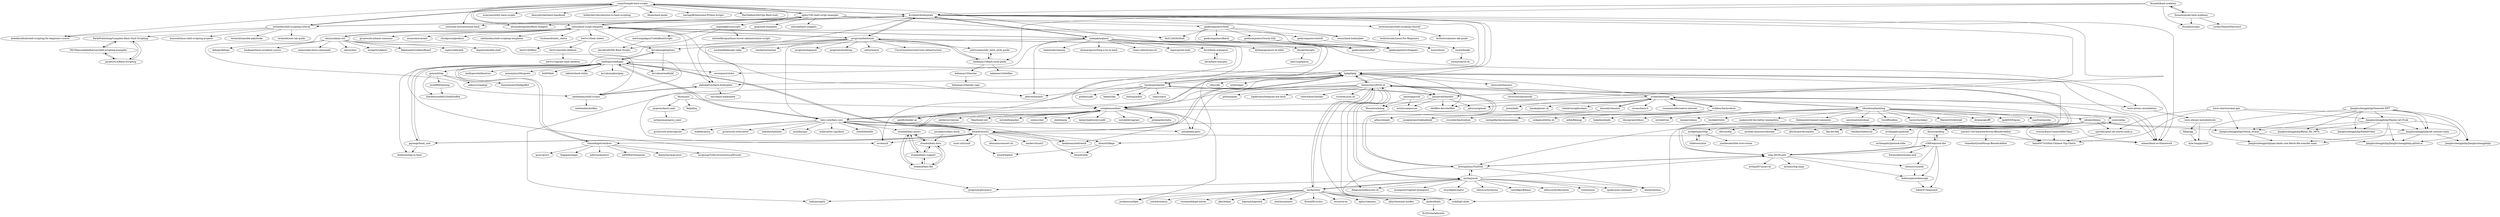 digraph G {
"ruanyf/simple-bash-scripts" -> "epety/100-shell-script-examples"
"ruanyf/simple-bash-scripts" -> "awesome-lists/awesome-bash" ["e"=1]
"ruanyf/simple-bash-scripts" -> "techarkit/shell-scripting-tutorial"
"ruanyf/simple-bash-scripts" -> "miguelgfierro/scripts"
"ruanyf/simple-bash-scripts" -> "alexanderepstein/Bash-Snippets" ["e"=1]
"ruanyf/simple-bash-scripts" -> "aviaryan/utility-bash-scripts"
"ruanyf/simple-bash-scripts" -> "denysdovhan/bash-handbook" ["e"=1]
"ruanyf/simple-bash-scripts" -> "bobbyiliev/introduction-to-bash-scripting" ["e"=1]
"ruanyf/simple-bash-scripts" -> "kvz/bash3boilerplate"
"ruanyf/simple-bash-scripts" -> "Idnan/bash-guide" ["e"=1]
"ruanyf/simple-bash-scripts" -> "ralish/bash-script-template"
"ruanyf/simple-bash-scripts" -> "kodekloudhub/shell-scripting-for-beginners-course" ["e"=1]
"ruanyf/simple-bash-scripts" -> "hastagAB/Awesome-Python-Scripts" ["e"=1]
"ruanyf/simple-bash-scripts" -> "HariSekhon/DevOps-Bash-tools" ["e"=1]
"ruanyf/simple-bash-scripts" -> "basherpm/basher"
"avleen/bashttpd" -> "jneen/balls"
"avleen/bashttpd" -> "benrady/shinatra"
"avleen/bashttpd" -> "erikfrey/bashreduce"
"avleen/bashttpd" -> "dominictarr/JSON.sh"
"avleen/bashttpd" -> "jaburns/ngincat"
"avleen/bashttpd" -> "basak/glacier-cli" ["e"=1]
"avleen/bashttpd" -> "videlalvaro/gifsockets" ["e"=1]
"avleen/bashttpd" -> "bpkg/bpkg"
"avleen/bashttpd" -> "niieani/bash-oo-framework" ["e"=1]
"avleen/bashttpd" -> "cfenollosa/bashblog"
"avleen/bashttpd" -> "revans/bash-it" ["e"=1]
"avleen/bashttpd" -> "sstephenson/bats"
"avleen/bashttpd" -> "sickill/git-dude" ["e"=1]
"avleen/bashttpd" -> "tests-always-included/mo"
"avleen/bashttpd" -> "rossjones/alternative-internet" ["e"=1]
"shellspec/shellspec" -> "ko1nksm/getoptions"
"shellspec/shellspec" -> "dodie/testing-in-bash"
"shellspec/shellspec" -> "bats-core/bats-core"
"shellspec/shellspec" -> "kward/shunit2"
"shellspec/shellspec" -> "pgrange/bash_unit"
"shellspec/shellspec" -> "SimonKagstrom/kcov"
"shellspec/shellspec" -> "reconquest/shdoc"
"shellspec/shellspec" -> "greymd/teip"
"shellspec/shellspec" -> "shellspec/shellmetrics"
"shellspec/shellspec" -> "ko1nksm/readlinkf"
"shellspec/shellspec" -> "bpkg/bpkg"
"shellspec/shellspec" -> "minamijoyo/tfmigrate" ["e"=1]
"shellspec/shellspec" -> "ksh93/ksh" ["e"=1]
"shellspec/shellspec" -> "labbots/bash-utility"
"shellspec/shellspec" -> "ko1nksm/ghostplay"
"wave-charts/avatar-gen" -> "Jianghuchengphilip/Github_Avatar"
"wave-charts/avatar-gen" -> "Jianghuchengphilip/nft-contract-main"
"wave-charts/avatar-gen" -> "heiye007/GitHub-Chinese-Top-Charts"
"wave-charts/avatar-gen" -> "Jianghuchengphilip/Master-Art-Punk"
"wave-charts/avatar-gen" -> "sportkit/sport.db.starter.node.js"
"kvz/bash3boilerplate" -> "ralish/bash-script-template"
"kvz/bash3boilerplate" -> "alphabetum/bash-boilerplate"
"kvz/bash3boilerplate" -> "progrium/bashstyle"
"kvz/bash3boilerplate" -> "niieani/bash-oo-framework" ["e"=1]
"kvz/bash3boilerplate" -> "natelandau/shell-scripts"
"kvz/bash3boilerplate" -> "jmcantrell/bashful"
"kvz/bash3boilerplate" -> "awesome-lists/awesome-bash" ["e"=1]
"kvz/bash3boilerplate" -> "matejak/argbash"
"kvz/bash3boilerplate" -> "sstephenson/bats"
"kvz/bash3boilerplate" -> "alexanderepstein/Bash-Snippets" ["e"=1]
"kvz/bash3boilerplate" -> "ruanyf/simple-bash-scripts"
"kvz/bash3boilerplate" -> "xwmx/bash-boilerplate"
"kvz/bash3boilerplate" -> "shellfire-dev/shellfire" ["e"=1]
"kvz/bash3boilerplate" -> "bpkg/bpkg"
"kvz/bash3boilerplate" -> "aelsabbahy/goss" ["e"=1]
"bats-core/bats-core" -> "sstephenson/bats"
"bats-core/bats-core" -> "kward/shunit2"
"bats-core/bats-core" -> "mvdan/sh" ["e"=1]
"bats-core/bats-core" -> "shellspec/shellspec"
"bats-core/bats-core" -> "mikefarah/yq" ["e"=1]
"bats-core/bats-core" -> "koalaman/shellcheck" ["e"=1]
"bats-core/bats-core" -> "gruntwork-io/terratest" ["e"=1]
"bats-core/bats-core" -> "aelsabbahy/goss" ["e"=1]
"bats-core/bats-core" -> "niieani/bash-oo-framework" ["e"=1]
"bats-core/bats-core" -> "hadolint/hadolint" ["e"=1]
"bats-core/bats-core" -> "mozilla/sops" ["e"=1]
"bats-core/bats-core" -> "kubernetes-sigs/kind" ["e"=1]
"bats-core/bats-core" -> "ztombol/bats-assert"
"bats-core/bats-core" -> "roboll/helmfile" ["e"=1]
"bats-core/bats-core" -> "gruntwork-io/terragrunt" ["e"=1]
"cfenollosa/bashblog" -> "hmngwy/jenny"
"cfenollosa/bashblog" -> "buckket/twtxt" ["e"=1]
"cfenollosa/bashblog" -> "makeworld-the-better-one/amfora" ["e"=1]
"cfenollosa/bashblog" -> "thebearjew/commit-comments" ["e"=1]
"cfenollosa/bashblog" -> "newsboat/newsboat" ["e"=1]
"cfenollosa/bashblog" -> "jifunks/botany"
"cfenollosa/bashblog" -> "ttscoff/mdless" ["e"=1]
"cfenollosa/bashblog" -> "taylorchu/baker"
"cfenollosa/bashblog" -> "nuex/zodiac"
"cfenollosa/bashblog" -> "MasterQ32/kristall" ["e"=1]
"cfenollosa/bashblog" -> "avleen/bashttpd"
"cfenollosa/bashblog" -> "dylanaraps/fff" ["e"=1]
"cfenollosa/bashblog" -> "Jack000/Expose" ["e"=1]
"cfenollosa/bashblog" -> "mayfrost/guides" ["e"=1]
"cfenollosa/bashblog" -> "estrabd/vee"
"tests-always-included/mo" -> "tests-always-included/wick"
"kward/shunit2" -> "kward/log4sh"
"kward/shunit2" -> "bats-core/bats-core"
"kward/shunit2" -> "sstephenson/bats"
"kward/shunit2" -> "shellspec/shellspec"
"kward/shunit2" -> "kward/shflags"
"kward/shunit2" -> "pgrange/bash_unit"
"kward/shunit2" -> "lehmannro/assert.sh" ["e"=1]
"kward/shunit2" -> "bpkg/bpkg"
"kward/shunit2" -> "niieani/bash-oo-framework" ["e"=1]
"kward/shunit2" -> "mvdan/sh" ["e"=1]
"kward/shunit2" -> "SimonKagstrom/kcov"
"kward/shunit2" -> "kward/shlib"
"kward/shunit2" -> "koalaman/shellcheck" ["e"=1]
"kward/shunit2" -> "zandev/shunit2"
"kward/shunit2" -> "zunit-zsh/zunit" ["e"=1]
"sstephenson/bats" -> "bats-core/bats-core"
"sstephenson/bats" -> "koalaman/shellcheck" ["e"=1]
"sstephenson/bats" -> "jordansissel/fpm" ["e"=1]
"sstephenson/bats" -> "aelsabbahy/goss" ["e"=1]
"sstephenson/bats" -> "kward/shunit2"
"sstephenson/bats" -> "niieani/bash-oo-framework" ["e"=1]
"sstephenson/bats" -> "jedi4ever/veewee" ["e"=1]
"sstephenson/bats" -> "Yelp/dumb-init" ["e"=1]
"sstephenson/bats" -> "mitchellh/packer" ["e"=1]
"sstephenson/bats" -> "coreos/clair" ["e"=1]
"sstephenson/bats" -> "stedolan/jq" ["e"=1]
"sstephenson/bats" -> "kelseyhightower/confd" ["e"=1]
"sstephenson/bats" -> "mitchellh/vagrant" ["e"=1]
"sstephenson/bats" -> "philpep/testinfra" ["e"=1]
"sstephenson/bats" -> "spotify/docker-gc" ["e"=1]
"mertcangokgoz/UsefulBashScripts" -> "davidhcefx/My-Bash-Scripts"
"pgrange/bash_unit" -> "dodie/testing-in-bash"
"pgrange/bash_unit" -> "shellspec/shellspec"
"pgrange/bash_unit" -> "kward/shunit2"
"lhunath/guide.bash.academy" -> "lhunath/bash.academy"
"lhunath/guide.bash.academy" -> "lhunath/scripts"
"lhunath/guide.bash.academy" -> "Lyndir/MasterPassword" ["e"=1]
"nuex/zodiac" -> "darius/awklisp"
"Md-MamunAbdulKayum/shell-scripting-examples" -> "jayant2014/Bash-Scripting"
"Md-MamunAbdulKayum/shell-scripting-examples" -> "PacktPublishing/Complete-Bash-Shell-Scripting-"
"PacktPublishing/Complete-Bash-Shell-Scripting-" -> "Md-MamunAbdulKayum/shell-scripting-examples"
"PacktPublishing/Complete-Bash-Shell-Scripting-" -> "jayant2014/Bash-Scripting"
"jayant2014/Bash-Scripting" -> "Md-MamunAbdulKayum/shell-scripting-examples"
"jayant2014/Bash-Scripting" -> "PacktPublishing/Complete-Bash-Shell-Scripting-"
"bpkg/bpkg" -> "basherpm/basher"
"bpkg/bpkg" -> "clibs/clib" ["e"=1]
"bpkg/bpkg" -> "niieani/bash-oo-framework" ["e"=1]
"bpkg/bpkg" -> "sstephenson/bats"
"bpkg/bpkg" -> "jmcantrell/bashful"
"bpkg/bpkg" -> "bats-core/bats-core"
"bpkg/bpkg" -> "shellfire-dev/shellfire" ["e"=1]
"bpkg/bpkg" -> "shellspec/shellspec"
"bpkg/bpkg" -> "dominictarr/JSON.sh"
"bpkg/bpkg" -> "tests-always-included/mo"
"bpkg/bpkg" -> "kward/shunit2"
"bpkg/bpkg" -> "alphabetum/bash-boilerplate"
"bpkg/bpkg" -> "chriscool/sharness"
"bpkg/bpkg" -> "rylnd/shpec"
"bpkg/bpkg" -> "kristopolous/TickTick"
"alphabetum/bash-boilerplate" -> "oxyc/bash-boilerplate"
"alphabetum/bash-boilerplate" -> "natelandau/shell-scripts"
"skx/sysadmin-util" -> "skx/sysbox"
"skx/sysadmin-util" -> "inviqa/SysAdmin"
"skx/sysadmin-util" -> "flakshack/SysAdminBoard" ["e"=1]
"skx/sysadmin-util" -> "supercrabtree/k" ["e"=1]
"skx/sysadmin-util" -> "ralish/bash-script-template"
"skx/sysadmin-util" -> "dominis/ansible-shell" ["e"=1]
"skx/sysadmin-util" -> "debops/debops" ["e"=1]
"skx/sysadmin-util" -> "hackman/linux-sysadmin-course"
"skx/sysadmin-util" -> "natelandau/shell-scripts"
"skx/sysadmin-util" -> "unixorn/git-extra-commands" ["e"=1]
"matejak/argbash" -> "Anvil/bash-argsparse"
"matejak/argbash" -> "kvz/bash3boilerplate"
"matejak/argbash" -> "ko1nksm/getoptions"
"matejak/argbash" -> "kward/shflags"
"matejak/argbash" -> "mvdan/sh" ["e"=1]
"matejak/argbash" -> "docopt/docopts"
"matejak/argbash" -> "reconquest/shdoc"
"matejak/argbash" -> "leahneukirchen/nq" ["e"=1]
"matejak/argbash" -> "niieani/bash-oo-framework" ["e"=1]
"matejak/argbash" -> "dylanaraps/writing-a-tui-in-bash" ["e"=1]
"matejak/argbash" -> "ralish/bash-script-template"
"matejak/argbash" -> "team-video/aviary.sh" ["e"=1]
"matejak/argbash" -> "vaporup/ssh-tools" ["e"=1]
"matejak/argbash" -> "pforret/bashew"
"matejak/argbash" -> "dylanaraps/pure-sh-bible" ["e"=1]
"0k/shyaml" -> "jasperes/bash-yaml"
"0k/shyaml" -> "fiatjaf/jiq" ["e"=1]
"0k/shyaml" -> "sstephenson/bats"
"azet/community_bash_style_guide" -> "bahamas10/bash-style-guide"
"SimonKagstrom/kcov" -> "infertux/bashcov"
"SimonKagstrom/kcov" -> "shellspec/shellspec"
"SimonKagstrom/kcov" -> "xd009642/tarpaulin" ["e"=1]
"SimonKagstrom/kcov" -> "kennytm/cargo-kcov"
"SimonKagstrom/kcov" -> "nccgroup/TriforceLinuxSyscallFuzzer" ["e"=1]
"SimonKagstrom/kcov" -> "gcovr/gcovr" ["e"=1]
"SimonKagstrom/kcov" -> "llogiq/mutagen" ["e"=1]
"progrium/bashstyle" -> "kvz/bash3boilerplate"
"progrium/bashstyle" -> "bahamas10/bash-style-guide"
"progrium/bashstyle" -> "ralish/bash-script-template"
"progrium/bashstyle" -> "progrium/logspout" ["e"=1]
"progrium/bashstyle" -> "sstephenson/bats"
"progrium/bashstyle" -> "azet/community_bash_style_guide"
"progrium/bashstyle" -> "progrium/buildstep" ["e"=1]
"progrium/bashstyle" -> "zettio/weave" ["e"=1]
"progrium/bashstyle" -> "CiscoCloud/microservices-infrastructure" ["e"=1]
"progrium/bashstyle" -> "progrium/gitreceive" ["e"=1]
"progrium/bashstyle" -> "bats-core/bats-core"
"progrium/bashstyle" -> "spotify/docker-gc" ["e"=1]
"progrium/bashstyle" -> "michaeldfallen/git-radar" ["e"=1]
"progrium/bashstyle" -> "mvdan/sh" ["e"=1]
"progrium/bashstyle" -> "rancherio/rancher" ["e"=1]
"greymd/teip" -> "jiro4989/textimg"
"greymd/teip" -> "nekoruri/readcgi" ["e"=1]
"greymd/teip" -> "theoldmoon0602/ShellGeiBot"
"greymd/teip" -> "theoremoon/ShellgeiBot"
"erikfrey/bashreduce" -> "mfisk/filemap"
"erikfrey/bashreduce" -> "linkedin/datafu" ["e"=1]
"erikfrey/bashreduce" -> "avleen/bashttpd"
"erikfrey/bashreduce" -> "discoproject/disco" ["e"=1]
"erikfrey/bashreduce" -> "rcrowley/bashreduce"
"erikfrey/bashreduce" -> "michaelfairley/mincemeatpy" ["e"=1]
"erikfrey/bashreduce" -> "mikeplus64/fun.sh"
"dominictarr/JSON.sh" -> "step-/JSON.awk"
"dominictarr/JSON.sh" -> "kristopolous/TickTick"
"dominictarr/JSON.sh" -> "micha/jsawk"
"dominictarr/JSON.sh" -> "micha/resty"
"dominictarr/JSON.sh" -> "holman/spark" ["e"=1]
"dominictarr/JSON.sh" -> "jayferd/balls"
"dominictarr/JSON.sh" -> "avleen/bashttpd"
"dominictarr/JSON.sh" -> "sstephenson/bats"
"dominictarr/JSON.sh" -> "ddopson/underscore-cli" ["e"=1]
"dominictarr/JSON.sh" -> "bpkg/bpkg"
"dominictarr/JSON.sh" -> "github/janky" ["e"=1]
"dominictarr/JSON.sh" -> "topkecleon/telegram-bot-bash" ["e"=1]
"dominictarr/JSON.sh" -> "steeve/boot2docker" ["e"=1]
"dominictarr/JSON.sh" -> "sickill/git-dude" ["e"=1]
"dominictarr/JSON.sh" -> "rcrowley/json.sh"
"Jianghuchengphilip/Generate-NFT" -> "Jianghuchengphilip/Master-Art-Punk"
"Jianghuchengphilip/Generate-NFT" -> "Jianghuchengphilip/nft-contract-main"
"Jianghuchengphilip/Generate-NFT" -> "Jianghuchengphilip/Github_Avatar"
"Jianghuchengphilip/Generate-NFT" -> "Jianghuchengphilip/Jianghuchengphilip.github.io"
"Jianghuchengphilip/Generate-NFT" -> "Jianghuchengphilip/Jianghuchengphilip"
"Jianghuchengphilip/Generate-NFT" -> "Jianghuchengphilip/pan.baidu.com-Batch-file-transfer-main"
"Jianghuchengphilip/Generate-NFT" -> "Jianghuchengphilip/Blend_My_NFTs"
"Jianghuchengphilip/Generate-NFT" -> "Jianghuchengphilip/PaddleVideo"
"kward/shflags" -> "kward/log4sh"
"kward/shflags" -> "kward/shlib"
"jiro4989/textimg" -> "theoldmoon0602/ShellGeiBot"
"docopt/docopts" -> "nk412/optparse"
"chriscool/sharness" -> "chriscool/sharnessify"
"jmcantrell/bashful" -> "jaburns/ngincat"
"jmcantrell/bashful" -> "basherpm/basher"
"jmcantrell/bashful" -> "Mosai/workshop"
"jmcantrell/bashful" -> "shellfire-dev/shellfire" ["e"=1]
"jmcantrell/bashful" -> "erichs/composure"
"techarkit/shell-scripting-tutorial" -> "epety/100-shell-script-examples"
"techarkit/shell-scripting-tutorial" -> "ruanyf/simple-bash-scripts"
"techarkit/shell-scripting-tutorial" -> "kodekloudhub/shell-scripting-for-beginners-course" ["e"=1]
"techarkit/shell-scripting-tutorial" -> "houssoli/linux-shell-scripting-projects"
"techarkit/shell-scripting-tutorial" -> "PacktPublishing/Complete-Bash-Shell-Scripting-"
"techarkit/shell-scripting-tutorial" -> "techarkit/ansible-palybooks"
"techarkit/shell-scripting-tutorial" -> "techarkit/aws-lab-guide"
"ralish/bash-script-template" -> "kvz/bash3boilerplate"
"ralish/bash-script-template" -> "gruntwork-io/bash-commons" ["e"=1]
"ralish/bash-script-template" -> "pforret/bashew"
"ralish/bash-script-template" -> "natelandau/shell-scripts"
"ralish/bash-script-template" -> "mumoshu/variant" ["e"=1]
"ralish/bash-script-template" -> "alphabetum/bash-boilerplate"
"ralish/bash-script-template" -> "progrium/bashstyle"
"ralish/bash-script-template" -> "cloudposse/geodesic" ["e"=1]
"ralish/bash-script-template" -> "skx/sysadmin-util"
"ralish/bash-script-template" -> "natelandau/shell-scripting-templates"
"ralish/bash-script-template" -> "ko1nksm/getoptions"
"ralish/bash-script-template" -> "Cyclenerd/static_status" ["e"=1]
"ralish/bash-script-template" -> "xwmx/bash-boilerplate"
"ralish/bash-script-template" -> "matejak/argbash"
"ralish/bash-script-template" -> "bertvv/cheat-sheets"
"benrady/shinatra" -> "avleen/bashttpd"
"benrady/shinatra" -> "josephernest/talktalktalk"
"benrady/shinatra" -> "adtac/climate" ["e"=1]
"micha/jsawk" -> "micha/resty"
"micha/jsawk" -> "dominictarr/JSON.sh"
"micha/jsawk" -> "kristopolous/TickTick"
"micha/jsawk" -> "step-/JSON.awk"
"micha/jsawk" -> "trentm/json" ["e"=1]
"micha/jsawk" -> "ddopson/underscore-cli" ["e"=1]
"micha/jsawk" -> "keenerd/jshon"
"micha/jsawk" -> "zpoley/json-command"
"micha/jsawk" -> "monigusto/vagrant-monigusto" ["e"=1]
"micha/jsawk" -> "etsy/deployinator" ["e"=1]
"micha/jsawk" -> "obfuscurity/tasseo" ["e"=1]
"micha/jsawk" -> "rashidkpc/Kibana" ["e"=1]
"micha/jsawk" -> "obfuscurity/descartes" ["e"=1]
"micha/jsawk" -> "progrium/gitreceive" ["e"=1]
"micha/resty" -> "micha/jsawk"
"micha/resty" -> "dominictarr/JSON.sh"
"micha/resty" -> "zolrath/wemux" ["e"=1]
"micha/resty" -> "visionmedia/git-extras" ["e"=1]
"micha/resty" -> "jkbr/httpie" ["e"=1]
"micha/resty" -> "logstash/logstash" ["e"=1]
"micha/resty" -> "jayferd/balls"
"micha/resty" -> "aziz/tmuxinator" ["e"=1]
"micha/resty" -> "Russell91/sshrc" ["e"=1]
"micha/resty" -> "rerun/rerun" ["e"=1]
"micha/resty" -> "aphyr/riemann" ["e"=1]
"micha/resty" -> "jordansissel/fpm" ["e"=1]
"micha/resty" -> "sickill/git-dude" ["e"=1]
"micha/resty" -> "alloy/terminal-notifier" ["e"=1]
"micha/resty" -> "holman/spark" ["e"=1]
"miguelgfierro/scripts" -> "mertcangokgoz/UsefulBashScripts"
"miguelgfierro/scripts" -> "davidhcefx/My-Bash-Scripts"
"miguelgfierro/scripts" -> "mitchellkrogza/linux-server-administration-scripts"
"kristopolous/TickTick" -> "dominictarr/JSON.sh"
"kristopolous/TickTick" -> "step-/JSON.awk"
"kristopolous/TickTick" -> "micha/jsawk"
"kristopolous/TickTick" -> "jayferd/balls"
"kristopolous/TickTick" -> "keenerd/jshon"
"epety/100-shell-script-examples" -> "techarkit/shell-scripting-tutorial"
"epety/100-shell-script-examples" -> "ruanyf/simple-bash-scripts"
"epety/100-shell-script-examples" -> "onlyshk/bash-snippets"
"epety/100-shell-script-examples" -> "miguelgfierro/scripts"
"epety/100-shell-script-examples" -> "geekcomputers/Shell"
"epety/100-shell-script-examples" -> "qjcg/shell-examples"
"epety/100-shell-script-examples" -> "dxd132630/Shell"
"epety/100-shell-script-examples" -> "techtutorials/shell-scripting-tutorial"
"basherpm/basher" -> "bpkg/bpkg"
"basherpm/basher" -> "jmcantrell/bashful"
"basherpm/basher" -> "pforret/bashew"
"basherpm/basher" -> "kdabir/has" ["e"=1]
"basherpm/basher" -> "bashup/mdsh"
"basherpm/basher" -> "isaacs/nave" ["e"=1]
"basherpm/basher" -> "pindexis/qfc" ["e"=1]
"basecamp/sub" -> "erichs/composure"
"basecamp/sub" -> "Mosai/workshop"
"xwmx/bindle" -> "xwmx/search.sh"
"techtutorials/shell-scripting-tutorial" -> "techtutorials/Linux-For-Beginners"
"techtutorials/shell-scripting-tutorial" -> "techtutorials/aws-lab-guide"
"lhunath/bash.academy" -> "lhunath/guide.bash.academy"
"lhunath/bash.academy" -> "lhunath/scripts"
"lhunath/bash.academy" -> "kvz/bash3boilerplate"
"lhunath/bash.academy" -> "bahamas10/bash-style-guide"
"ko1nksm/getoptions" -> "shellspec/shellspec"
"ko1nksm/getoptions" -> "ko1nksm/readlinkf"
"bahamas10/bash-style-guide" -> "azet/community_bash_style_guide"
"bahamas10/bash-style-guide" -> "bahamas10/basher"
"bahamas10/bash-style-guide" -> "progrium/bashstyle"
"bahamas10/bash-style-guide" -> "bahamas10/dotfiles"
"xwmx/bash-boilerplate" -> "xwmx/bindle"
"xwmx/bash-boilerplate" -> "xwmx/hosts"
"step-/JSON.awk" -> "e36freak/awk-libs"
"step-/JSON.awk" -> "dubiousjim/awkenough"
"step-/JSON.awk" -> "dominictarr/JSON.sh"
"step-/JSON.awk" -> "cheusov/runawk"
"step-/JSON.awk" -> "archan937/jsonv.sh"
"step-/JSON.awk" -> "kristopolous/TickTick"
"step-/JSON.awk" -> "mrmanc/log-ninja" ["e"=1]
"step-/JSON.awk" -> "nuex/zodiac"
"Jianghuchengphilip/Master-Art-Punk" -> "Jianghuchengphilip/nft-contract-main"
"Jianghuchengphilip/Master-Art-Punk" -> "Jianghuchengphilip/Jianghuchengphilip.github.io"
"Jianghuchengphilip/Master-Art-Punk" -> "Jianghuchengphilip/Jianghuchengphilip"
"Jianghuchengphilip/Master-Art-Punk" -> "Jianghuchengphilip/pan.baidu.com-Batch-file-transfer-main"
"Jianghuchengphilip/Master-Art-Punk" -> "Jianghuchengphilip/Github_Avatar"
"Jianghuchengphilip/Master-Art-Punk" -> "Jianghuchengphilip/Blend_My_NFTs"
"Jianghuchengphilip/Master-Art-Punk" -> "Jianghuchengphilip/PaddleVideo"
"geekcomputers/Shell" -> "geekcomputers/Batch"
"geekcomputers/Shell" -> "geekcomputers/Oracle-SQL"
"geekcomputers/Shell" -> "geekcomputers/Perl"
"geekcomputers/Shell" -> "geekcomputers/Snippets"
"geekcomputers/Shell" -> "dxd132630/Shell"
"geekcomputers/Shell" -> "geekcomputers/AutoIt"
"geekcomputers/AutoIt" -> "geekcomputers/Snippets"
"archangelic/pinhook" -> "archangelic/pinhook-tilde"
"jifunks/botany" -> "desvox/bbj"
"jifunks/botany" -> "modgethanc/ttbp"
"jifunks/botany" -> "heiye007/GitHub-Chinese-Top-Charts"
"jifunks/botany" -> "michael-lazar/astrobotany" ["e"=1]
"jifunks/botany" -> "Jianghuchengphilip/nft-contract-main"
"jifunks/botany" -> "jfmcbrayer/brutaldon" ["e"=1]
"jifunks/botany" -> "sportkit/sport.db.starter.node.js"
"jifunks/botany" -> "archangelic/pinhook"
"jifunks/botany" -> "bbj-dev/bbj"
"jifunks/botany" -> "vilmibm/tildemush"
"jifunks/botany" -> "Jianghuchengphilip/Github_Avatar"
"modgethanc/ttbp" -> "jumblesale/tilde.town-twine"
"modgethanc/ttbp" -> "tildetown/zine"
"tildetown/zine" -> "modgethanc/ttbp"
"winrey/EasyConnectedInChina" -> "heiye007/GitHub-Chinese-Top-Charts"
"Jianghuchengphilip/Github_Avatar" -> "Jianghuchengphilip/Jianghuchengphilip.github.io"
"Jianghuchengphilip/Github_Avatar" -> "Jianghuchengphilip/pan.baidu.com-Batch-file-transfer-main"
"jayferd/balls" -> "EvilTosha/labirinth"
"geekcomputers/Oracle-SQL" -> "geekcomputers/Perl"
"geekcomputers/Oracle-SQL" -> "geekcomputers/Snippets"
"bertvv/cheat-sheets" -> "bertvv/ansible-skeleton"
"bertvv/cheat-sheets" -> "bertvv/dotfiles"
"bertvv/ansible-skeleton" -> "bertvv/vagrant-shell-skeleton"
"yanch2116/CharacterDriven-BlenderAddon" -> "vltmedia/QuickMocap-BlenderAddon"
"yanch2116/CharacterDriven-BlenderAddon" -> "heiye007/GitHub-Chinese-Top-Charts"
"jasonkarns/bats-mock" -> "ztombol/bats-docs"
"ztombol/bats-docs" -> "ztombol/bats-file"
"ztombol/bats-docs" -> "ztombol/bats-support"
"ztombol/bats-docs" -> "ztombol/bats-assert"
"ztombol/bats-file" -> "ztombol/bats-docs"
"ztombol/bats-file" -> "ztombol/bats-support"
"ztombol/bats-file" -> "ztombol/bats-assert"
"ztombol/bats-support" -> "ztombol/bats-assert"
"ztombol/bats-support" -> "ztombol/bats-file"
"ztombol/bats-support" -> "ztombol/bats-docs"
"natelandau/shell-scripts" -> "natelandau/dotfiles"
"natelandau/shell-scripts" -> "alphabetum/bash-boilerplate"
"tests-always-included/wick" -> "fidian/gg"
"tests-always-included/wick" -> "kyle-long/pyshelf"
"e36freak/awk-libs" -> "dubiousjim/awkenough"
"e36freak/awk-libs" -> "cheusov/runawk"
"e36freak/awk-libs" -> "step-/JSON.awk"
"e36freak/awk-libs" -> "darius/awklisp"
"e36freak/awk-libs" -> "b4b4r07/manyawk"
"e36freak/awk-libs" -> "freznicek/awesome-awk"
"Anvil/bash-argsparse" -> "Anvil/bash-doxygen"
"Anvil/bash-doxygen" -> "Anvil/bash-argsparse"
"ztombol/bats-assert" -> "ztombol/bats-support"
"ztombol/bats-assert" -> "ztombol/bats-file"
"ztombol/bats-assert" -> "ztombol/bats-docs"
"geekcomputers/Batch" -> "geekcomputers/Snippets"
"geekcomputers/Batch" -> "geekcomputers/Perl"
"jasperes/bash-yaml" -> "mrbaseman/parse_yaml"
"darius/awklisp" -> "e36freak/awk-libs"
"Jianghuchengphilip/nft-contract-main" -> "Jianghuchengphilip/Jianghuchengphilip.github.io"
"Jianghuchengphilip/nft-contract-main" -> "Jianghuchengphilip/pan.baidu.com-Batch-file-transfer-main"
"Jianghuchengphilip/nft-contract-main" -> "Jianghuchengphilip/Jianghuchengphilip"
"cheusov/runawk" -> "dubiousjim/awkenough"
"dubiousjim/awkenough" -> "b4b4r07/manyawk"
"bahamas10/basher" -> "bahamas10/basher-repo"
"fidian/gg" -> "kyle-long/pyshelf"
"sportkit/sport.db.starter.node.js" -> "heiye007/GitHub-Chinese-Top-Charts"
"ruanyf/simple-bash-scripts" ["l"="-10.81,-17.723"]
"epety/100-shell-script-examples" ["l"="-10.88,-17.775"]
"awesome-lists/awesome-bash" ["l"="27.88,-19.425"]
"techarkit/shell-scripting-tutorial" ["l"="-10.884,-17.731"]
"miguelgfierro/scripts" ["l"="-10.87,-17.752"]
"alexanderepstein/Bash-Snippets" ["l"="28.28,-19.377"]
"aviaryan/utility-bash-scripts" ["l"="-10.855,-17.704"]
"denysdovhan/bash-handbook" ["l"="28.137,-19.305"]
"bobbyiliev/introduction-to-bash-scripting" ["l"="22.069,-27.675"]
"kvz/bash3boilerplate" ["l"="-10.706,-17.668"]
"Idnan/bash-guide" ["l"="28.302,-19.346"]
"ralish/bash-script-template" ["l"="-10.752,-17.653"]
"kodekloudhub/shell-scripting-for-beginners-course" ["l"="-10.492,0.832"]
"hastagAB/Awesome-Python-Scripts" ["l"="25.525,-20.832"]
"HariSekhon/DevOps-Bash-tools" ["l"="-7.998,0.622"]
"basherpm/basher" ["l"="-10.666,-17.708"]
"avleen/bashttpd" ["l"="-10.442,-17.741"]
"jneen/balls" ["l"="-10.437,-17.687"]
"benrady/shinatra" ["l"="-10.389,-17.729"]
"erikfrey/bashreduce" ["l"="-10.393,-17.68"]
"dominictarr/JSON.sh" ["l"="-10.484,-17.815"]
"jaburns/ngincat" ["l"="-10.506,-17.69"]
"basak/glacier-cli" ["l"="11.78,-29.233"]
"videlalvaro/gifsockets" ["l"="11.475,-31.925"]
"bpkg/bpkg" ["l"="-10.587,-17.743"]
"niieani/bash-oo-framework" ["l"="-11.714,-17.921"]
"cfenollosa/bashblog" ["l"="-10.326,-17.765"]
"revans/bash-it" ["l"="-10.19,-22.502"]
"sstephenson/bats" ["l"="-10.588,-17.787"]
"sickill/git-dude" ["l"="11.954,-29.222"]
"tests-always-included/mo" ["l"="-10.497,-17.734"]
"rossjones/alternative-internet" ["l"="10.525,-34.187"]
"shellspec/shellspec" ["l"="-10.671,-17.741"]
"ko1nksm/getoptions" ["l"="-10.71,-17.704"]
"dodie/testing-in-bash" ["l"="-10.7,-17.78"]
"bats-core/bats-core" ["l"="-10.64,-17.797"]
"kward/shunit2" ["l"="-10.635,-17.755"]
"pgrange/bash_unit" ["l"="-10.675,-17.771"]
"SimonKagstrom/kcov" ["l"="-10.611,-17.709"]
"reconquest/shdoc" ["l"="-10.687,-17.69"]
"greymd/teip" ["l"="-10.769,-17.63"]
"shellspec/shellmetrics" ["l"="-10.71,-17.761"]
"ko1nksm/readlinkf" ["l"="-10.702,-17.731"]
"minamijoyo/tfmigrate" ["l"="-8.689,-0.97"]
"ksh93/ksh" ["l"="-10.409,-18.551"]
"labbots/bash-utility" ["l"="-10.726,-17.785"]
"ko1nksm/ghostplay" ["l"="-10.698,-17.751"]
"wave-charts/avatar-gen" ["l"="-10.125,-17.775"]
"Jianghuchengphilip/Github_Avatar" ["l"="-10.124,-17.754"]
"Jianghuchengphilip/nft-contract-main" ["l"="-10.116,-17.761"]
"heiye007/GitHub-Chinese-Top-Charts" ["l"="-10.145,-17.747"]
"Jianghuchengphilip/Master-Art-Punk" ["l"="-10.098,-17.764"]
"sportkit/sport.db.starter.node.js" ["l"="-10.15,-17.765"]
"alphabetum/bash-boilerplate" ["l"="-10.735,-17.703"]
"progrium/bashstyle" ["l"="-10.662,-17.657"]
"natelandau/shell-scripts" ["l"="-10.775,-17.678"]
"jmcantrell/bashful" ["l"="-10.601,-17.668"]
"matejak/argbash" ["l"="-10.711,-17.631"]
"xwmx/bash-boilerplate" ["l"="-10.744,-17.603"]
"shellfire-dev/shellfire" ["l"="-12.278,-20.324"]
"aelsabbahy/goss" ["l"="-8.706,-1.122"]
"mvdan/sh" ["l"="-13.571,1.497"]
"mikefarah/yq" ["l"="-10.513,0.107"]
"koalaman/shellcheck" ["l"="-11.444,-18.117"]
"gruntwork-io/terratest" ["l"="-8.622,-1.131"]
"hadolint/hadolint" ["l"="-10.437,0.133"]
"mozilla/sops" ["l"="-10.442,0.077"]
"kubernetes-sigs/kind" ["l"="-10.656,0.024"]
"ztombol/bats-assert" ["l"="-10.633,-17.905"]
"roboll/helmfile" ["l"="-10.64,0.289"]
"gruntwork-io/terragrunt" ["l"="-8.667,-1.125"]
"hmngwy/jenny" ["l"="-10.29,-17.742"]
"buckket/twtxt" ["l"="25.86,-20.336"]
"makeworld-the-better-one/amfora" ["l"="-25.37,-21.979"]
"thebearjew/commit-comments" ["l"="-9.277,-17.639"]
"newsboat/newsboat" ["l"="-8.949,-20.226"]
"jifunks/botany" ["l"="-10.179,-17.766"]
"ttscoff/mdless" ["l"="-13.143,20.516"]
"taylorchu/baker" ["l"="-10.295,-17.789"]
"nuex/zodiac" ["l"="-10.359,-17.817"]
"MasterQ32/kristall" ["l"="-25.39,-21.939"]
"dylanaraps/fff" ["l"="-9.166,-20.043"]
"Jack000/Expose" ["l"="28.004,-18.989"]
"mayfrost/guides" ["l"="-9.048,-20.308"]
"estrabd/vee" ["l"="-10.29,-17.766"]
"tests-always-included/wick" ["l"="-10.477,-17.754"]
"kward/log4sh" ["l"="-10.632,-17.717"]
"kward/shflags" ["l"="-10.645,-17.69"]
"lehmannro/assert.sh" ["l"="-15.578,-6.691"]
"kward/shlib" ["l"="-10.643,-17.726"]
"zandev/shunit2" ["l"="-10.672,-17.796"]
"zunit-zsh/zunit" ["l"="-11.516,-18.91"]
"jordansissel/fpm" ["l"="-14.169,-6.775"]
"jedi4ever/veewee" ["l"="-14.173,-6.878"]
"Yelp/dumb-init" ["l"="-14.388,-6.216"]
"mitchellh/packer" ["l"="-14.198,-6.696"]
"coreos/clair" ["l"="-10.905,0.303"]
"stedolan/jq" ["l"="-11.496,-18.084"]
"kelseyhightower/confd" ["l"="-14.276,-6.346"]
"mitchellh/vagrant" ["l"="-14.108,-6.783"]
"philpep/testinfra" ["l"="-15.657,-8.093"]
"spotify/docker-gc" ["l"="-14.294,-6.242"]
"mertcangokgoz/UsefulBashScripts" ["l"="-10.908,-17.751"]
"davidhcefx/My-Bash-Scripts" ["l"="-10.893,-17.755"]
"lhunath/guide.bash.academy" ["l"="-10.658,-17.482"]
"lhunath/bash.academy" ["l"="-10.662,-17.534"]
"lhunath/scripts" ["l"="-10.64,-17.502"]
"Lyndir/MasterPassword" ["l"="-29.557,-22.25"]
"darius/awklisp" ["l"="-10.344,-17.852"]
"Md-MamunAbdulKayum/shell-scripting-examples" ["l"="-10.977,-17.704"]
"jayant2014/Bash-Scripting" ["l"="-10.981,-17.719"]
"PacktPublishing/Complete-Bash-Shell-Scripting-" ["l"="-10.956,-17.717"]
"clibs/clib" ["l"="-11.687,22.457"]
"chriscool/sharness" ["l"="-10.542,-17.71"]
"rylnd/shpec" ["l"="-10.54,-17.747"]
"kristopolous/TickTick" ["l"="-10.484,-17.843"]
"oxyc/bash-boilerplate" ["l"="-10.763,-17.734"]
"skx/sysadmin-util" ["l"="-10.829,-17.636"]
"skx/sysbox" ["l"="-10.888,-17.62"]
"inviqa/SysAdmin" ["l"="-10.868,-17.64"]
"flakshack/SysAdminBoard" ["l"="-15.628,-4.986"]
"supercrabtree/k" ["l"="-11.452,-18.754"]
"dominis/ansible-shell" ["l"="-15.702,-8.157"]
"debops/debops" ["l"="-15.759,-8.099"]
"hackman/linux-sysadmin-course" ["l"="-10.865,-17.602"]
"unixorn/git-extra-commands" ["l"="-11.579,-18.764"]
"Anvil/bash-argsparse" ["l"="-10.707,-17.571"]
"docopt/docopts" ["l"="-10.744,-17.532"]
"leahneukirchen/nq" ["l"="-12.1,-18.071"]
"dylanaraps/writing-a-tui-in-bash" ["l"="-9.227,-19.915"]
"team-video/aviary.sh" ["l"="-31.304,-20.837"]
"vaporup/ssh-tools" ["l"="-12.27,-18.165"]
"pforret/bashew" ["l"="-10.73,-17.671"]
"dylanaraps/pure-sh-bible" ["l"="-9.175,-20.147"]
"0k/shyaml" ["l"="-10.658,-17.877"]
"jasperes/bash-yaml" ["l"="-10.698,-17.932"]
"fiatjaf/jiq" ["l"="-11.669,-17.605"]
"azet/community_bash_style_guide" ["l"="-10.633,-17.612"]
"bahamas10/bash-style-guide" ["l"="-10.64,-17.587"]
"infertux/bashcov" ["l"="-10.576,-17.692"]
"xd009642/tarpaulin" ["l"="-9.036,5.205"]
"kennytm/cargo-kcov" ["l"="-10.568,-17.669"]
"nccgroup/TriforceLinuxSyscallFuzzer" ["l"="-19.867,-32.421"]
"gcovr/gcovr" ["l"="-11.963,20.739"]
"llogiq/mutagen" ["l"="-9.179,5.351"]
"progrium/logspout" ["l"="-14.025,-6.537"]
"progrium/buildstep" ["l"="-14.087,-6.686"]
"zettio/weave" ["l"="-14.112,-6.498"]
"CiscoCloud/microservices-infrastructure" ["l"="-12.165,-6.167"]
"progrium/gitreceive" ["l"="-14.068,-6.705"]
"michaeldfallen/git-radar" ["l"="27.999,-18.883"]
"rancherio/rancher" ["l"="-14.099,-6.443"]
"jiro4989/textimg" ["l"="-10.791,-17.588"]
"nekoruri/readcgi" ["l"="0.94,37.784"]
"theoldmoon0602/ShellGeiBot" ["l"="-10.782,-17.604"]
"theoremoon/ShellgeiBot" ["l"="-10.801,-17.612"]
"mfisk/filemap" ["l"="-10.347,-17.649"]
"linkedin/datafu" ["l"="10.515,26.489"]
"discoproject/disco" ["l"="34.303,-25.99"]
"rcrowley/bashreduce" ["l"="-10.37,-17.664"]
"michaelfairley/mincemeatpy" ["l"="27.22,33.973"]
"mikeplus64/fun.sh" ["l"="-10.382,-17.634"]
"step-/JSON.awk" ["l"="-10.433,-17.844"]
"micha/jsawk" ["l"="-10.478,-17.875"]
"micha/resty" ["l"="-10.455,-17.901"]
"holman/spark" ["l"="-10.14,-22.535"]
"jayferd/balls" ["l"="-10.437,-17.873"]
"ddopson/underscore-cli" ["l"="11.582,-31.911"]
"github/janky" ["l"="9.08,-30.378"]
"topkecleon/telegram-bot-bash" ["l"="-31.617,-18.971"]
"steeve/boot2docker" ["l"="-14.018,-6.66"]
"rcrowley/json.sh" ["l"="-10.445,-17.803"]
"Jianghuchengphilip/Generate-NFT" ["l"="-10.085,-17.748"]
"Jianghuchengphilip/Jianghuchengphilip.github.io" ["l"="-10.106,-17.743"]
"Jianghuchengphilip/Jianghuchengphilip" ["l"="-10.088,-17.771"]
"Jianghuchengphilip/pan.baidu.com-Batch-file-transfer-main" ["l"="-10.104,-17.751"]
"Jianghuchengphilip/Blend_My_NFTs" ["l"="-10.074,-17.768"]
"Jianghuchengphilip/PaddleVideo" ["l"="-10.072,-17.759"]
"nk412/optparse" ["l"="-10.761,-17.49"]
"chriscool/sharnessify" ["l"="-10.53,-17.689"]
"Mosai/workshop" ["l"="-10.569,-17.612"]
"erichs/composure" ["l"="-10.544,-17.615"]
"houssoli/linux-shell-scripting-projects" ["l"="-10.917,-17.714"]
"techarkit/ansible-palybooks" ["l"="-10.912,-17.731"]
"techarkit/aws-lab-guide" ["l"="-10.898,-17.709"]
"gruntwork-io/bash-commons" ["l"="-8.499,-1.185"]
"mumoshu/variant" ["l"="-19.784,-22.29"]
"cloudposse/geodesic" ["l"="-19.802,-22.261"]
"natelandau/shell-scripting-templates" ["l"="-10.793,-17.649"]
"Cyclenerd/static_status" ["l"="-32.288,-22.749"]
"bertvv/cheat-sheets" ["l"="-10.822,-17.571"]
"josephernest/talktalktalk" ["l"="-10.343,-17.709"]
"adtac/climate" ["l"="28.24,-18.922"]
"trentm/json" ["l"="11.716,-31.819"]
"keenerd/jshon" ["l"="-10.513,-17.895"]
"zpoley/json-command" ["l"="-10.488,-17.932"]
"monigusto/vagrant-monigusto" ["l"="-15.648,-6.451"]
"etsy/deployinator" ["l"="-15.64,-4.7"]
"obfuscurity/tasseo" ["l"="-15.63,-4.744"]
"rashidkpc/Kibana" ["l"="-15.673,-4.746"]
"obfuscurity/descartes" ["l"="-15.597,-4.768"]
"zolrath/wemux" ["l"="-10.336,-22.446"]
"visionmedia/git-extras" ["l"="11.586,-31.989"]
"jkbr/httpie" ["l"="22.435,4.193"]
"logstash/logstash" ["l"="-15.71,-4.745"]
"aziz/tmuxinator" ["l"="-10.271,-22.403"]
"Russell91/sshrc" ["l"="-12.154,-20.405"]
"rerun/rerun" ["l"="-15.647,-6.553"]
"aphyr/riemann" ["l"="-7.563,14.938"]
"alloy/terminal-notifier" ["l"="10.489,-34.315"]
"mitchellkrogza/linux-server-administration-scripts" ["l"="-10.906,-17.77"]
"onlyshk/bash-snippets" ["l"="-10.865,-17.806"]
"geekcomputers/Shell" ["l"="-10.933,-17.833"]
"qjcg/shell-examples" ["l"="-10.888,-17.808"]
"dxd132630/Shell" ["l"="-10.912,-17.808"]
"techtutorials/shell-scripting-tutorial" ["l"="-10.934,-17.783"]
"kdabir/has" ["l"="-11.961,-18.58"]
"bashup/mdsh" ["l"="-10.719,-17.737"]
"isaacs/nave" ["l"="11.674,-31.881"]
"pindexis/qfc" ["l"="-11.902,-18.567"]
"basecamp/sub" ["l"="-10.529,-17.576"]
"xwmx/bindle" ["l"="-10.769,-17.57"]
"xwmx/search.sh" ["l"="-10.782,-17.548"]
"techtutorials/Linux-For-Beginners" ["l"="-10.96,-17.793"]
"techtutorials/aws-lab-guide" ["l"="-10.959,-17.776"]
"bahamas10/basher" ["l"="-10.605,-17.553"]
"bahamas10/dotfiles" ["l"="-10.627,-17.557"]
"xwmx/hosts" ["l"="-10.748,-17.567"]
"e36freak/awk-libs" ["l"="-10.375,-17.862"]
"dubiousjim/awkenough" ["l"="-10.394,-17.853"]
"cheusov/runawk" ["l"="-10.401,-17.869"]
"archan937/jsonv.sh" ["l"="-10.506,-17.862"]
"mrmanc/log-ninja" ["l"="25.94,13.841"]
"geekcomputers/Batch" ["l"="-10.937,-17.863"]
"geekcomputers/Oracle-SQL" ["l"="-10.961,-17.858"]
"geekcomputers/Perl" ["l"="-10.944,-17.85"]
"geekcomputers/Snippets" ["l"="-10.952,-17.847"]
"geekcomputers/AutoIt" ["l"="-10.965,-17.835"]
"archangelic/pinhook" ["l"="-10.179,-17.737"]
"archangelic/pinhook-tilde" ["l"="-10.179,-17.718"]
"desvox/bbj" ["l"="-10.199,-17.751"]
"modgethanc/ttbp" ["l"="-10.158,-17.807"]
"michael-lazar/astrobotany" ["l"="-25.38,-21.926"]
"jfmcbrayer/brutaldon" ["l"="-24.742,-19.613"]
"bbj-dev/bbj" ["l"="-10.197,-17.784"]
"vilmibm/tildemush" ["l"="-10.176,-17.792"]
"jumblesale/tilde.town-twine" ["l"="-10.163,-17.827"]
"tildetown/zine" ["l"="-10.142,-17.824"]
"winrey/EasyConnectedInChina" ["l"="-10.146,-17.727"]
"EvilTosha/labirinth" ["l"="-10.403,-17.915"]
"bertvv/ansible-skeleton" ["l"="-10.849,-17.53"]
"bertvv/dotfiles" ["l"="-10.85,-17.556"]
"bertvv/vagrant-shell-skeleton" ["l"="-10.864,-17.513"]
"yanch2116/CharacterDriven-BlenderAddon" ["l"="-10.128,-17.712"]
"vltmedia/QuickMocap-BlenderAddon" ["l"="-10.114,-17.692"]
"jasonkarns/bats-mock" ["l"="-10.637,-17.975"]
"ztombol/bats-docs" ["l"="-10.636,-17.941"]
"ztombol/bats-file" ["l"="-10.641,-17.927"]
"ztombol/bats-support" ["l"="-10.623,-17.929"]
"natelandau/dotfiles" ["l"="-10.813,-17.678"]
"fidian/gg" ["l"="-10.461,-17.768"]
"kyle-long/pyshelf" ["l"="-10.474,-17.77"]
"b4b4r07/manyawk" ["l"="-10.377,-17.88"]
"freznicek/awesome-awk" ["l"="-10.34,-17.894"]
"Anvil/bash-doxygen" ["l"="-10.708,-17.546"]
"mrbaseman/parse_yaml" ["l"="-10.719,-17.962"]
"bahamas10/basher-repo" ["l"="-10.593,-17.538"]
}